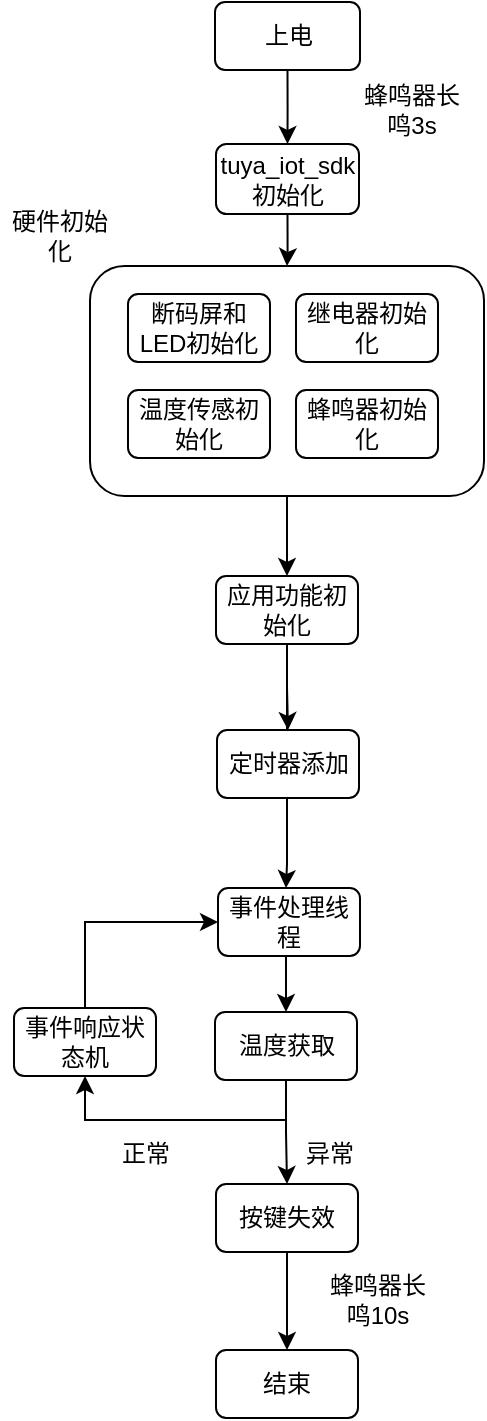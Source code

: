 <mxfile version="16.1.0" type="github">
  <diagram id="0DxkU44QRCLPnqdfYfsU" name="Page-1">
    <mxGraphModel dx="978" dy="545" grid="0" gridSize="10" guides="1" tooltips="1" connect="1" arrows="1" fold="1" page="1" pageScale="1" pageWidth="827" pageHeight="1169" math="0" shadow="0">
      <root>
        <mxCell id="0" />
        <mxCell id="1" parent="0" />
        <mxCell id="Le-07MOkWK7ZcGVVl3ep-69" style="edgeStyle=orthogonalEdgeStyle;rounded=0;orthogonalLoop=1;jettySize=auto;html=1;exitX=0.5;exitY=1;exitDx=0;exitDy=0;" edge="1" parent="1" source="Le-07MOkWK7ZcGVVl3ep-2" target="Le-07MOkWK7ZcGVVl3ep-9">
          <mxGeometry relative="1" as="geometry" />
        </mxCell>
        <mxCell id="Le-07MOkWK7ZcGVVl3ep-2" value="上电" style="rounded=1;whiteSpace=wrap;html=1;" vertex="1" parent="1">
          <mxGeometry x="399.5" y="120" width="72.5" height="34" as="geometry" />
        </mxCell>
        <mxCell id="Le-07MOkWK7ZcGVVl3ep-4" value="继电器初始化" style="rounded=1;whiteSpace=wrap;html=1;" vertex="1" parent="1">
          <mxGeometry x="440" y="266" width="71" height="34" as="geometry" />
        </mxCell>
        <mxCell id="Le-07MOkWK7ZcGVVl3ep-5" value="断码屏和LED初始化" style="rounded=1;whiteSpace=wrap;html=1;" vertex="1" parent="1">
          <mxGeometry x="356" y="266" width="71" height="34" as="geometry" />
        </mxCell>
        <mxCell id="Le-07MOkWK7ZcGVVl3ep-6" value="温度传感初始化" style="rounded=1;whiteSpace=wrap;html=1;" vertex="1" parent="1">
          <mxGeometry x="356" y="314" width="71" height="34" as="geometry" />
        </mxCell>
        <mxCell id="Le-07MOkWK7ZcGVVl3ep-7" value="蜂鸣器初始化" style="rounded=1;whiteSpace=wrap;html=1;" vertex="1" parent="1">
          <mxGeometry x="440" y="314" width="71" height="34" as="geometry" />
        </mxCell>
        <mxCell id="Le-07MOkWK7ZcGVVl3ep-71" style="edgeStyle=orthogonalEdgeStyle;rounded=0;orthogonalLoop=1;jettySize=auto;html=1;exitX=0.5;exitY=1;exitDx=0;exitDy=0;" edge="1" parent="1" source="Le-07MOkWK7ZcGVVl3ep-9" target="Le-07MOkWK7ZcGVVl3ep-21">
          <mxGeometry relative="1" as="geometry" />
        </mxCell>
        <mxCell id="Le-07MOkWK7ZcGVVl3ep-9" value="tuya_iot_sdk初始化" style="rounded=1;whiteSpace=wrap;html=1;" vertex="1" parent="1">
          <mxGeometry x="400" y="191" width="71.5" height="35" as="geometry" />
        </mxCell>
        <mxCell id="Le-07MOkWK7ZcGVVl3ep-16" value="硬件初始化" style="text;html=1;strokeColor=none;fillColor=none;align=center;verticalAlign=middle;whiteSpace=wrap;rounded=0;" vertex="1" parent="1">
          <mxGeometry x="292" y="222" width="60" height="30" as="geometry" />
        </mxCell>
        <mxCell id="Le-07MOkWK7ZcGVVl3ep-79" style="edgeStyle=orthogonalEdgeStyle;rounded=0;orthogonalLoop=1;jettySize=auto;html=1;exitX=0.5;exitY=1;exitDx=0;exitDy=0;entryX=0.5;entryY=0;entryDx=0;entryDy=0;" edge="1" parent="1" source="Le-07MOkWK7ZcGVVl3ep-21" target="Le-07MOkWK7ZcGVVl3ep-78">
          <mxGeometry relative="1" as="geometry" />
        </mxCell>
        <mxCell id="Le-07MOkWK7ZcGVVl3ep-21" value="" style="rounded=1;whiteSpace=wrap;html=1;fillColor=none;" vertex="1" parent="1">
          <mxGeometry x="337" y="252" width="197" height="115" as="geometry" />
        </mxCell>
        <mxCell id="Le-07MOkWK7ZcGVVl3ep-42" value="蜂鸣器长鸣3s" style="text;html=1;strokeColor=none;fillColor=none;align=center;verticalAlign=middle;whiteSpace=wrap;rounded=0;" vertex="1" parent="1">
          <mxGeometry x="468" y="159" width="60" height="30" as="geometry" />
        </mxCell>
        <mxCell id="Le-07MOkWK7ZcGVVl3ep-77" value="结束" style="rounded=1;whiteSpace=wrap;html=1;" vertex="1" parent="1">
          <mxGeometry x="400" y="794" width="71" height="34" as="geometry" />
        </mxCell>
        <mxCell id="Le-07MOkWK7ZcGVVl3ep-82" style="edgeStyle=orthogonalEdgeStyle;rounded=0;orthogonalLoop=1;jettySize=auto;html=1;exitX=0.5;exitY=1;exitDx=0;exitDy=0;entryX=0.5;entryY=0;entryDx=0;entryDy=0;" edge="1" parent="1" source="Le-07MOkWK7ZcGVVl3ep-78" target="Le-07MOkWK7ZcGVVl3ep-81">
          <mxGeometry relative="1" as="geometry" />
        </mxCell>
        <mxCell id="Le-07MOkWK7ZcGVVl3ep-89" style="edgeStyle=orthogonalEdgeStyle;rounded=0;orthogonalLoop=1;jettySize=auto;html=1;exitX=0.5;exitY=1;exitDx=0;exitDy=0;" edge="1" parent="1" source="Le-07MOkWK7ZcGVVl3ep-78" target="Le-07MOkWK7ZcGVVl3ep-84">
          <mxGeometry relative="1" as="geometry">
            <Array as="points">
              <mxPoint x="435" y="551" />
              <mxPoint x="435" y="551" />
            </Array>
          </mxGeometry>
        </mxCell>
        <mxCell id="Le-07MOkWK7ZcGVVl3ep-78" value="应用功能初始化" style="rounded=1;whiteSpace=wrap;html=1;" vertex="1" parent="1">
          <mxGeometry x="400" y="407" width="71" height="34" as="geometry" />
        </mxCell>
        <mxCell id="Le-07MOkWK7ZcGVVl3ep-81" value="定时器添加" style="rounded=1;whiteSpace=wrap;html=1;" vertex="1" parent="1">
          <mxGeometry x="400.5" y="484" width="71" height="34" as="geometry" />
        </mxCell>
        <mxCell id="Le-07MOkWK7ZcGVVl3ep-90" style="edgeStyle=orthogonalEdgeStyle;rounded=0;orthogonalLoop=1;jettySize=auto;html=1;exitX=0.5;exitY=1;exitDx=0;exitDy=0;entryX=0.5;entryY=0;entryDx=0;entryDy=0;" edge="1" parent="1" source="Le-07MOkWK7ZcGVVl3ep-84" target="Le-07MOkWK7ZcGVVl3ep-86">
          <mxGeometry relative="1" as="geometry" />
        </mxCell>
        <mxCell id="Le-07MOkWK7ZcGVVl3ep-84" value="事件处理线程" style="rounded=1;whiteSpace=wrap;html=1;" vertex="1" parent="1">
          <mxGeometry x="401" y="563" width="71" height="34" as="geometry" />
        </mxCell>
        <mxCell id="Le-07MOkWK7ZcGVVl3ep-102" style="edgeStyle=orthogonalEdgeStyle;rounded=0;orthogonalLoop=1;jettySize=auto;html=1;exitX=0.5;exitY=1;exitDx=0;exitDy=0;entryX=0.5;entryY=1;entryDx=0;entryDy=0;" edge="1" parent="1" source="Le-07MOkWK7ZcGVVl3ep-86" target="Le-07MOkWK7ZcGVVl3ep-87">
          <mxGeometry relative="1" as="geometry" />
        </mxCell>
        <mxCell id="Le-07MOkWK7ZcGVVl3ep-110" style="edgeStyle=orthogonalEdgeStyle;rounded=0;orthogonalLoop=1;jettySize=auto;html=1;exitX=0.5;exitY=1;exitDx=0;exitDy=0;" edge="1" parent="1" source="Le-07MOkWK7ZcGVVl3ep-86" target="Le-07MOkWK7ZcGVVl3ep-109">
          <mxGeometry relative="1" as="geometry" />
        </mxCell>
        <mxCell id="Le-07MOkWK7ZcGVVl3ep-86" value="温度获取" style="rounded=1;whiteSpace=wrap;html=1;" vertex="1" parent="1">
          <mxGeometry x="399.5" y="625" width="71" height="34" as="geometry" />
        </mxCell>
        <mxCell id="Le-07MOkWK7ZcGVVl3ep-103" style="edgeStyle=orthogonalEdgeStyle;rounded=0;orthogonalLoop=1;jettySize=auto;html=1;exitX=0.5;exitY=0;exitDx=0;exitDy=0;entryX=0;entryY=0.5;entryDx=0;entryDy=0;" edge="1" parent="1" source="Le-07MOkWK7ZcGVVl3ep-87" target="Le-07MOkWK7ZcGVVl3ep-84">
          <mxGeometry relative="1" as="geometry" />
        </mxCell>
        <mxCell id="Le-07MOkWK7ZcGVVl3ep-87" value="事件响应状态机" style="rounded=1;whiteSpace=wrap;html=1;" vertex="1" parent="1">
          <mxGeometry x="299" y="623" width="71" height="34" as="geometry" />
        </mxCell>
        <mxCell id="Le-07MOkWK7ZcGVVl3ep-101" value="异常" style="text;html=1;strokeColor=none;fillColor=none;align=center;verticalAlign=middle;whiteSpace=wrap;rounded=0;shadow=0;" vertex="1" parent="1">
          <mxGeometry x="427" y="681" width="60" height="30" as="geometry" />
        </mxCell>
        <mxCell id="Le-07MOkWK7ZcGVVl3ep-107" value="正常" style="text;html=1;strokeColor=none;fillColor=none;align=center;verticalAlign=middle;whiteSpace=wrap;rounded=0;shadow=0;" vertex="1" parent="1">
          <mxGeometry x="335" y="681" width="60" height="30" as="geometry" />
        </mxCell>
        <mxCell id="Le-07MOkWK7ZcGVVl3ep-112" style="edgeStyle=orthogonalEdgeStyle;rounded=0;orthogonalLoop=1;jettySize=auto;html=1;exitX=0.5;exitY=1;exitDx=0;exitDy=0;entryX=0.5;entryY=0;entryDx=0;entryDy=0;" edge="1" parent="1" source="Le-07MOkWK7ZcGVVl3ep-109" target="Le-07MOkWK7ZcGVVl3ep-77">
          <mxGeometry relative="1" as="geometry" />
        </mxCell>
        <mxCell id="Le-07MOkWK7ZcGVVl3ep-109" value="按键失效" style="rounded=1;whiteSpace=wrap;html=1;" vertex="1" parent="1">
          <mxGeometry x="400" y="711" width="71" height="34" as="geometry" />
        </mxCell>
        <mxCell id="Le-07MOkWK7ZcGVVl3ep-113" value="蜂鸣器长鸣10s" style="text;html=1;strokeColor=none;fillColor=none;align=center;verticalAlign=middle;whiteSpace=wrap;rounded=0;shadow=0;" vertex="1" parent="1">
          <mxGeometry x="451" y="754" width="60" height="30" as="geometry" />
        </mxCell>
      </root>
    </mxGraphModel>
  </diagram>
</mxfile>
